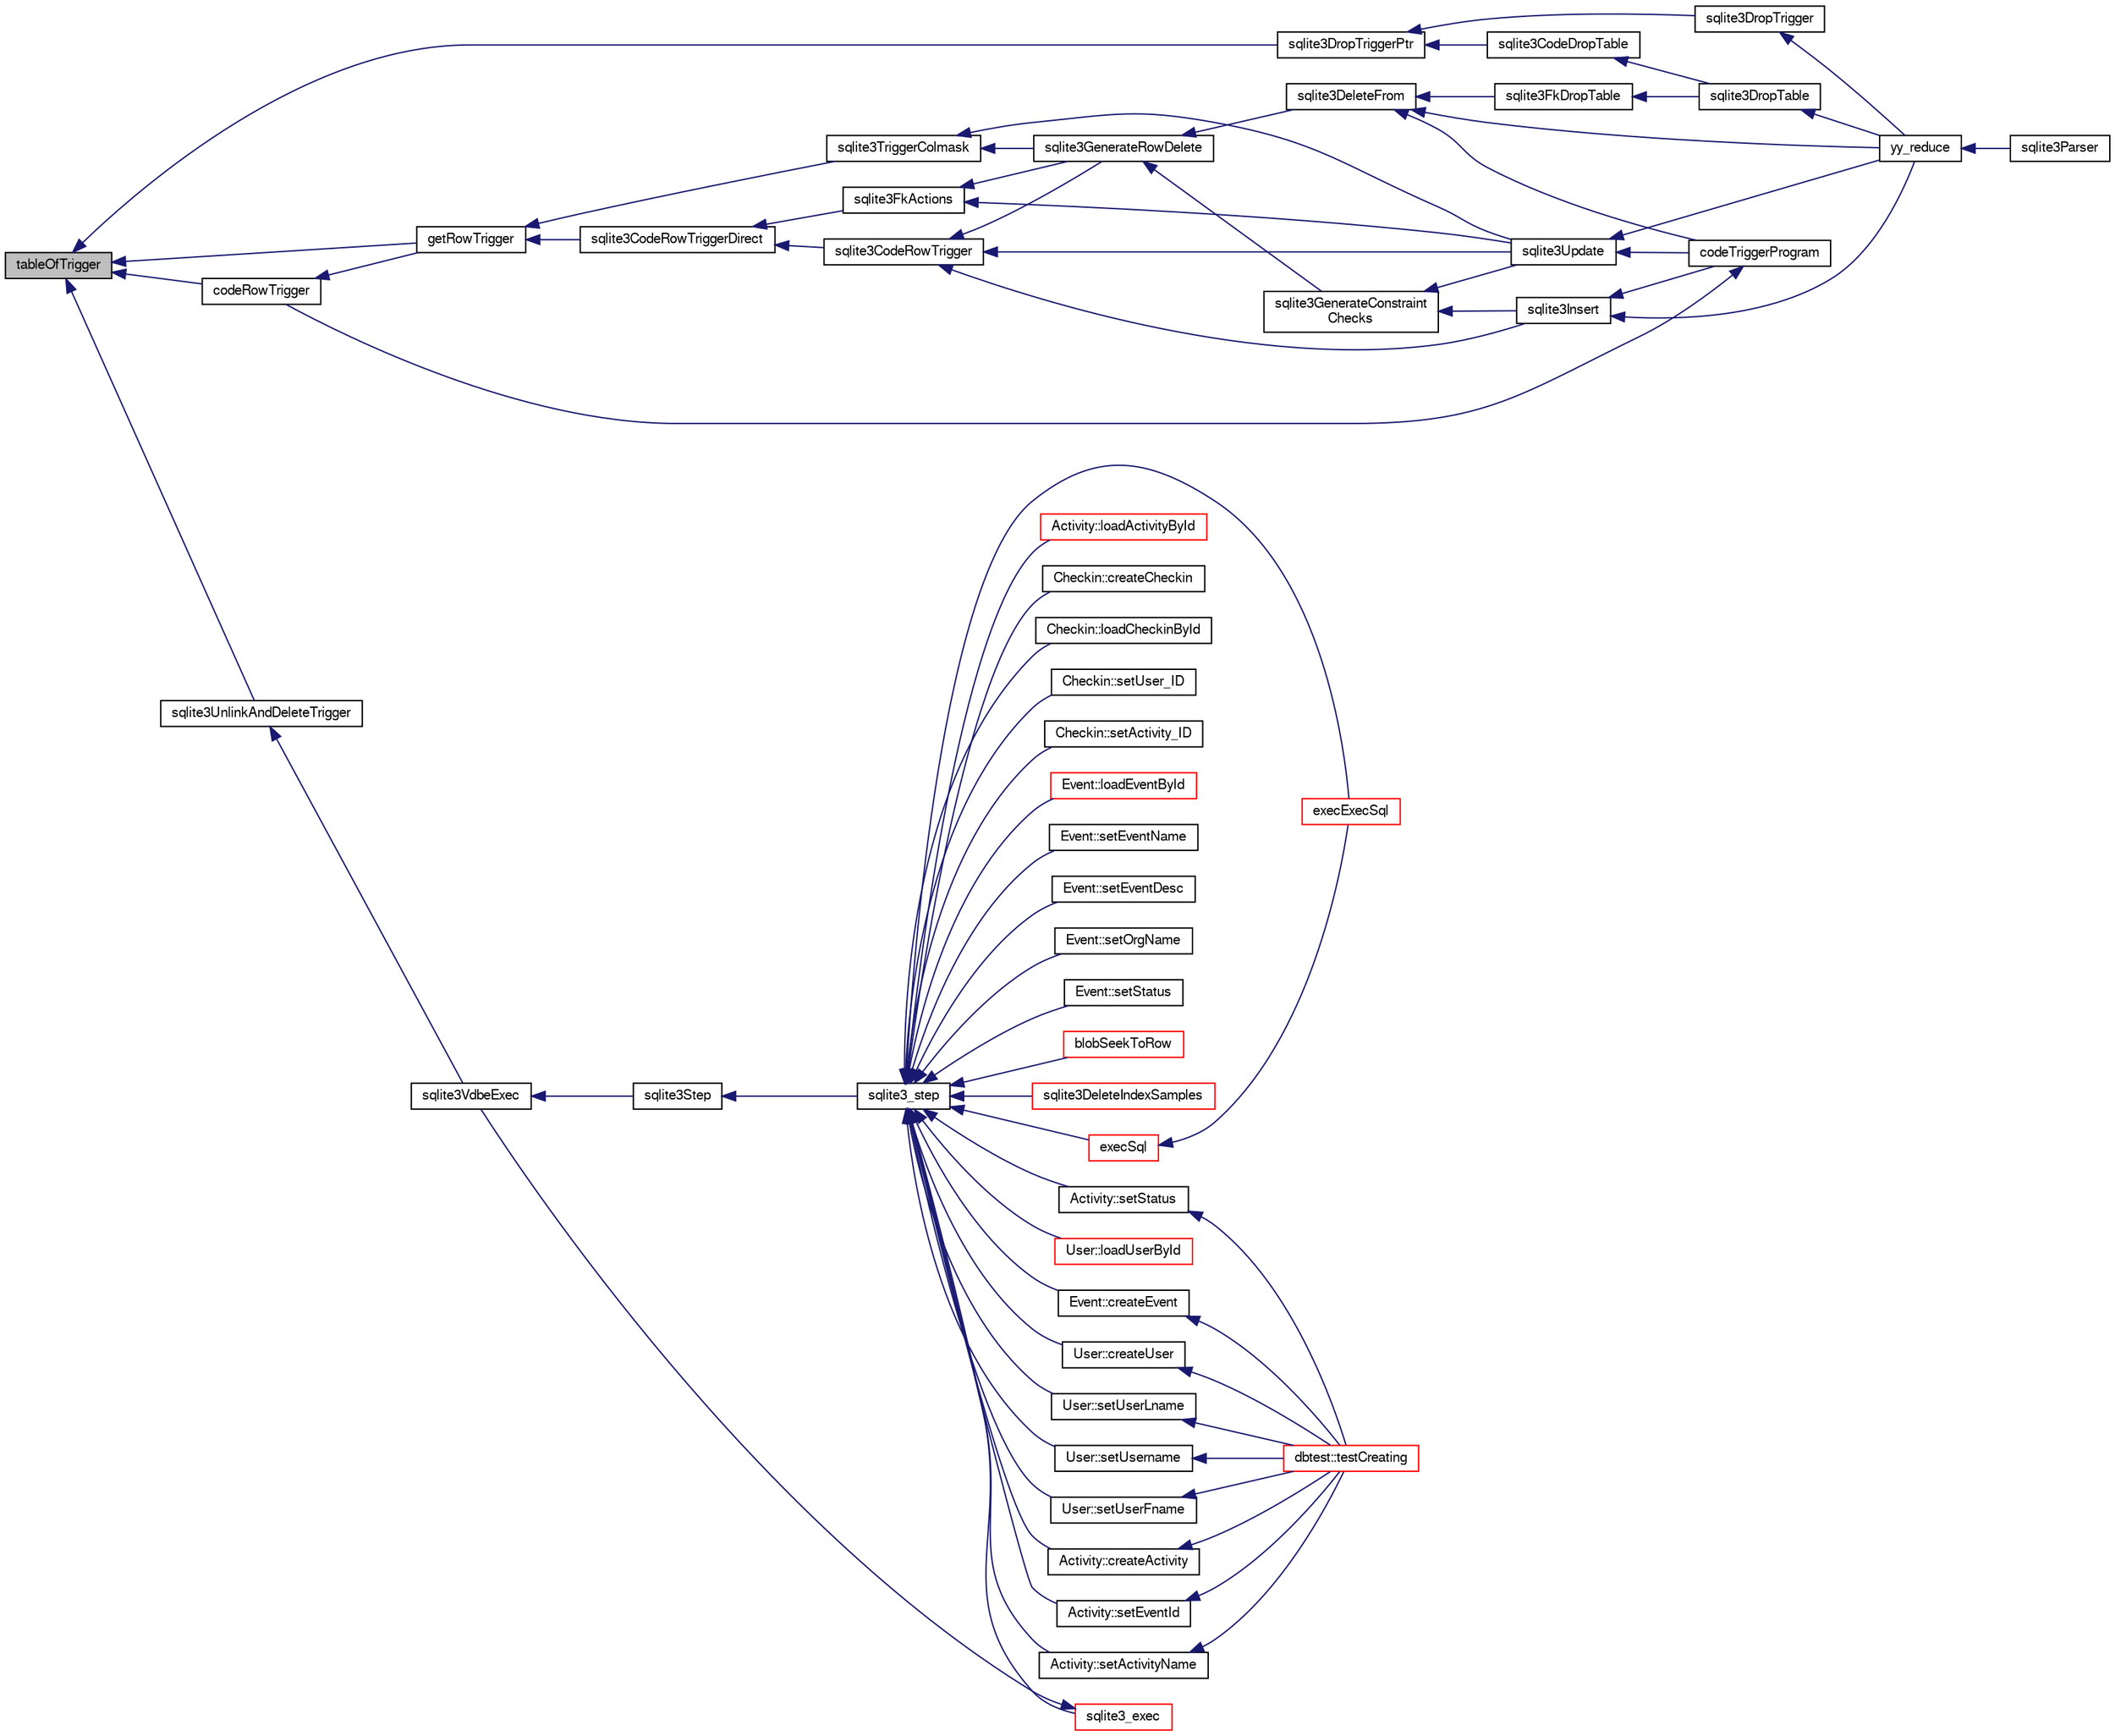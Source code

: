 digraph "tableOfTrigger"
{
  edge [fontname="FreeSans",fontsize="10",labelfontname="FreeSans",labelfontsize="10"];
  node [fontname="FreeSans",fontsize="10",shape=record];
  rankdir="LR";
  Node837234 [label="tableOfTrigger",height=0.2,width=0.4,color="black", fillcolor="grey75", style="filled", fontcolor="black"];
  Node837234 -> Node837235 [dir="back",color="midnightblue",fontsize="10",style="solid",fontname="FreeSans"];
  Node837235 [label="sqlite3DropTriggerPtr",height=0.2,width=0.4,color="black", fillcolor="white", style="filled",URL="$sqlite3_8c.html#aa3a84617bfc76be1c61c27fc2b6d0b17"];
  Node837235 -> Node837236 [dir="back",color="midnightblue",fontsize="10",style="solid",fontname="FreeSans"];
  Node837236 [label="sqlite3CodeDropTable",height=0.2,width=0.4,color="black", fillcolor="white", style="filled",URL="$sqlite3_8c.html#aaf9a8d65346dc15bfcd60bc48e885f46"];
  Node837236 -> Node837237 [dir="back",color="midnightblue",fontsize="10",style="solid",fontname="FreeSans"];
  Node837237 [label="sqlite3DropTable",height=0.2,width=0.4,color="black", fillcolor="white", style="filled",URL="$sqlite3_8c.html#a5534f77364b5568783c0e50db3c9defb"];
  Node837237 -> Node837238 [dir="back",color="midnightblue",fontsize="10",style="solid",fontname="FreeSans"];
  Node837238 [label="yy_reduce",height=0.2,width=0.4,color="black", fillcolor="white", style="filled",URL="$sqlite3_8c.html#a7c419a9b25711c666a9a2449ef377f14"];
  Node837238 -> Node837239 [dir="back",color="midnightblue",fontsize="10",style="solid",fontname="FreeSans"];
  Node837239 [label="sqlite3Parser",height=0.2,width=0.4,color="black", fillcolor="white", style="filled",URL="$sqlite3_8c.html#a0327d71a5fabe0b6a343d78a2602e72a"];
  Node837235 -> Node837240 [dir="back",color="midnightblue",fontsize="10",style="solid",fontname="FreeSans"];
  Node837240 [label="sqlite3DropTrigger",height=0.2,width=0.4,color="black", fillcolor="white", style="filled",URL="$sqlite3_8c.html#affdf1dd65e331b06feaef6ff8636305f"];
  Node837240 -> Node837238 [dir="back",color="midnightblue",fontsize="10",style="solid",fontname="FreeSans"];
  Node837234 -> Node837241 [dir="back",color="midnightblue",fontsize="10",style="solid",fontname="FreeSans"];
  Node837241 [label="sqlite3UnlinkAndDeleteTrigger",height=0.2,width=0.4,color="black", fillcolor="white", style="filled",URL="$sqlite3_8c.html#aa779646f1e1667b589b01dd8b494a53c"];
  Node837241 -> Node837242 [dir="back",color="midnightblue",fontsize="10",style="solid",fontname="FreeSans"];
  Node837242 [label="sqlite3VdbeExec",height=0.2,width=0.4,color="black", fillcolor="white", style="filled",URL="$sqlite3_8c.html#a8ce40a614bdc56719c4d642b1e4dfb21"];
  Node837242 -> Node837243 [dir="back",color="midnightblue",fontsize="10",style="solid",fontname="FreeSans"];
  Node837243 [label="sqlite3Step",height=0.2,width=0.4,color="black", fillcolor="white", style="filled",URL="$sqlite3_8c.html#a3f2872e873e2758a4beedad1d5113554"];
  Node837243 -> Node837244 [dir="back",color="midnightblue",fontsize="10",style="solid",fontname="FreeSans"];
  Node837244 [label="sqlite3_step",height=0.2,width=0.4,color="black", fillcolor="white", style="filled",URL="$sqlite3_8h.html#ac1e491ce36b7471eb28387f7d3c74334"];
  Node837244 -> Node837245 [dir="back",color="midnightblue",fontsize="10",style="solid",fontname="FreeSans"];
  Node837245 [label="Activity::createActivity",height=0.2,width=0.4,color="black", fillcolor="white", style="filled",URL="$classActivity.html#a813cc5e52c14ab49b39014c134e3425b"];
  Node837245 -> Node837246 [dir="back",color="midnightblue",fontsize="10",style="solid",fontname="FreeSans"];
  Node837246 [label="dbtest::testCreating",height=0.2,width=0.4,color="red", fillcolor="white", style="filled",URL="$classdbtest.html#a8193e88a7df657069c8a6bd09c8243b7"];
  Node837244 -> Node837248 [dir="back",color="midnightblue",fontsize="10",style="solid",fontname="FreeSans"];
  Node837248 [label="Activity::loadActivityById",height=0.2,width=0.4,color="red", fillcolor="white", style="filled",URL="$classActivity.html#abe4ffb4f08a47212ebf9013259d9e7fd"];
  Node837244 -> Node837250 [dir="back",color="midnightblue",fontsize="10",style="solid",fontname="FreeSans"];
  Node837250 [label="Activity::setEventId",height=0.2,width=0.4,color="black", fillcolor="white", style="filled",URL="$classActivity.html#adb1d0fd0d08f473e068f0a4086bfa9ca"];
  Node837250 -> Node837246 [dir="back",color="midnightblue",fontsize="10",style="solid",fontname="FreeSans"];
  Node837244 -> Node837251 [dir="back",color="midnightblue",fontsize="10",style="solid",fontname="FreeSans"];
  Node837251 [label="Activity::setActivityName",height=0.2,width=0.4,color="black", fillcolor="white", style="filled",URL="$classActivity.html#a62dc3737b33915a36086f9dd26d16a81"];
  Node837251 -> Node837246 [dir="back",color="midnightblue",fontsize="10",style="solid",fontname="FreeSans"];
  Node837244 -> Node837252 [dir="back",color="midnightblue",fontsize="10",style="solid",fontname="FreeSans"];
  Node837252 [label="Activity::setStatus",height=0.2,width=0.4,color="black", fillcolor="white", style="filled",URL="$classActivity.html#af618135a7738f4d2a7ee147a8ef912ea"];
  Node837252 -> Node837246 [dir="back",color="midnightblue",fontsize="10",style="solid",fontname="FreeSans"];
  Node837244 -> Node837253 [dir="back",color="midnightblue",fontsize="10",style="solid",fontname="FreeSans"];
  Node837253 [label="Checkin::createCheckin",height=0.2,width=0.4,color="black", fillcolor="white", style="filled",URL="$classCheckin.html#a4e40acdf7fff0e607f6de4f24f3a163c"];
  Node837244 -> Node837254 [dir="back",color="midnightblue",fontsize="10",style="solid",fontname="FreeSans"];
  Node837254 [label="Checkin::loadCheckinById",height=0.2,width=0.4,color="black", fillcolor="white", style="filled",URL="$classCheckin.html#a3461f70ea6c68475225f2a07f78a21e0"];
  Node837244 -> Node837255 [dir="back",color="midnightblue",fontsize="10",style="solid",fontname="FreeSans"];
  Node837255 [label="Checkin::setUser_ID",height=0.2,width=0.4,color="black", fillcolor="white", style="filled",URL="$classCheckin.html#a76ab640f4f912876dbebf183db5359c6"];
  Node837244 -> Node837256 [dir="back",color="midnightblue",fontsize="10",style="solid",fontname="FreeSans"];
  Node837256 [label="Checkin::setActivity_ID",height=0.2,width=0.4,color="black", fillcolor="white", style="filled",URL="$classCheckin.html#ab2ff3ec2604ec73a42af25874a00b232"];
  Node837244 -> Node837257 [dir="back",color="midnightblue",fontsize="10",style="solid",fontname="FreeSans"];
  Node837257 [label="Event::createEvent",height=0.2,width=0.4,color="black", fillcolor="white", style="filled",URL="$classEvent.html#a77adb9f4a46ffb32c2d931f0691f5903"];
  Node837257 -> Node837246 [dir="back",color="midnightblue",fontsize="10",style="solid",fontname="FreeSans"];
  Node837244 -> Node837258 [dir="back",color="midnightblue",fontsize="10",style="solid",fontname="FreeSans"];
  Node837258 [label="Event::loadEventById",height=0.2,width=0.4,color="red", fillcolor="white", style="filled",URL="$classEvent.html#afa66cea33f722dbeecb69cc98fdea055"];
  Node837244 -> Node837259 [dir="back",color="midnightblue",fontsize="10",style="solid",fontname="FreeSans"];
  Node837259 [label="Event::setEventName",height=0.2,width=0.4,color="black", fillcolor="white", style="filled",URL="$classEvent.html#a10596b6ca077df05184e30d62b08729d"];
  Node837244 -> Node837260 [dir="back",color="midnightblue",fontsize="10",style="solid",fontname="FreeSans"];
  Node837260 [label="Event::setEventDesc",height=0.2,width=0.4,color="black", fillcolor="white", style="filled",URL="$classEvent.html#ae36b8377dcae792f1c5c4726024c981b"];
  Node837244 -> Node837261 [dir="back",color="midnightblue",fontsize="10",style="solid",fontname="FreeSans"];
  Node837261 [label="Event::setOrgName",height=0.2,width=0.4,color="black", fillcolor="white", style="filled",URL="$classEvent.html#a19aac0f776bd764563a54977656cf680"];
  Node837244 -> Node837262 [dir="back",color="midnightblue",fontsize="10",style="solid",fontname="FreeSans"];
  Node837262 [label="Event::setStatus",height=0.2,width=0.4,color="black", fillcolor="white", style="filled",URL="$classEvent.html#ab0a6b9285af0f4172eb841e2b80f8972"];
  Node837244 -> Node837263 [dir="back",color="midnightblue",fontsize="10",style="solid",fontname="FreeSans"];
  Node837263 [label="blobSeekToRow",height=0.2,width=0.4,color="red", fillcolor="white", style="filled",URL="$sqlite3_8c.html#afff57e13332b98c8a44a7cebe38962ab"];
  Node837244 -> Node837266 [dir="back",color="midnightblue",fontsize="10",style="solid",fontname="FreeSans"];
  Node837266 [label="sqlite3DeleteIndexSamples",height=0.2,width=0.4,color="red", fillcolor="white", style="filled",URL="$sqlite3_8c.html#aaeda0302fbf61397ec009f65bed047ef"];
  Node837244 -> Node837430 [dir="back",color="midnightblue",fontsize="10",style="solid",fontname="FreeSans"];
  Node837430 [label="sqlite3_exec",height=0.2,width=0.4,color="red", fillcolor="white", style="filled",URL="$sqlite3_8h.html#a97487ec8150e0bcc8fa392ab8f0e24db"];
  Node837430 -> Node837242 [dir="back",color="midnightblue",fontsize="10",style="solid",fontname="FreeSans"];
  Node837244 -> Node837421 [dir="back",color="midnightblue",fontsize="10",style="solid",fontname="FreeSans"];
  Node837421 [label="execSql",height=0.2,width=0.4,color="red", fillcolor="white", style="filled",URL="$sqlite3_8c.html#a7d16651b98a110662f4c265eff0246cb"];
  Node837421 -> Node837422 [dir="back",color="midnightblue",fontsize="10",style="solid",fontname="FreeSans"];
  Node837422 [label="execExecSql",height=0.2,width=0.4,color="red", fillcolor="white", style="filled",URL="$sqlite3_8c.html#ac1be09a6c047f21133d16378d301e0d4"];
  Node837244 -> Node837422 [dir="back",color="midnightblue",fontsize="10",style="solid",fontname="FreeSans"];
  Node837244 -> Node837424 [dir="back",color="midnightblue",fontsize="10",style="solid",fontname="FreeSans"];
  Node837424 [label="User::createUser",height=0.2,width=0.4,color="black", fillcolor="white", style="filled",URL="$classUser.html#a22ed673939e8cc0a136130b809bba513"];
  Node837424 -> Node837246 [dir="back",color="midnightblue",fontsize="10",style="solid",fontname="FreeSans"];
  Node837244 -> Node837425 [dir="back",color="midnightblue",fontsize="10",style="solid",fontname="FreeSans"];
  Node837425 [label="User::loadUserById",height=0.2,width=0.4,color="red", fillcolor="white", style="filled",URL="$classUser.html#a863377665b7fb83c5547dcf9727f5092"];
  Node837244 -> Node837426 [dir="back",color="midnightblue",fontsize="10",style="solid",fontname="FreeSans"];
  Node837426 [label="User::setUsername",height=0.2,width=0.4,color="black", fillcolor="white", style="filled",URL="$classUser.html#aa0497022a136cb78de785b0a39ae60b1"];
  Node837426 -> Node837246 [dir="back",color="midnightblue",fontsize="10",style="solid",fontname="FreeSans"];
  Node837244 -> Node837427 [dir="back",color="midnightblue",fontsize="10",style="solid",fontname="FreeSans"];
  Node837427 [label="User::setUserFname",height=0.2,width=0.4,color="black", fillcolor="white", style="filled",URL="$classUser.html#a72657eb55cd0ca437b4841a43f19912f"];
  Node837427 -> Node837246 [dir="back",color="midnightblue",fontsize="10",style="solid",fontname="FreeSans"];
  Node837244 -> Node837428 [dir="back",color="midnightblue",fontsize="10",style="solid",fontname="FreeSans"];
  Node837428 [label="User::setUserLname",height=0.2,width=0.4,color="black", fillcolor="white", style="filled",URL="$classUser.html#aa25973387e5afe1aa6f60dd6545e33b5"];
  Node837428 -> Node837246 [dir="back",color="midnightblue",fontsize="10",style="solid",fontname="FreeSans"];
  Node837234 -> Node837287 [dir="back",color="midnightblue",fontsize="10",style="solid",fontname="FreeSans"];
  Node837287 [label="codeRowTrigger",height=0.2,width=0.4,color="black", fillcolor="white", style="filled",URL="$sqlite3_8c.html#a463cea5aaaf388b560b206570a0022fc"];
  Node837287 -> Node837288 [dir="back",color="midnightblue",fontsize="10",style="solid",fontname="FreeSans"];
  Node837288 [label="getRowTrigger",height=0.2,width=0.4,color="black", fillcolor="white", style="filled",URL="$sqlite3_8c.html#a69626ef20b540d1a2b19cf56f3f45689"];
  Node837288 -> Node837289 [dir="back",color="midnightblue",fontsize="10",style="solid",fontname="FreeSans"];
  Node837289 [label="sqlite3CodeRowTriggerDirect",height=0.2,width=0.4,color="black", fillcolor="white", style="filled",URL="$sqlite3_8c.html#ad92829f9001bcf89a0299dad5a48acd4"];
  Node837289 -> Node837290 [dir="back",color="midnightblue",fontsize="10",style="solid",fontname="FreeSans"];
  Node837290 [label="sqlite3FkActions",height=0.2,width=0.4,color="black", fillcolor="white", style="filled",URL="$sqlite3_8c.html#a39159bd1623724946c22355ba7f3ef90"];
  Node837290 -> Node837291 [dir="back",color="midnightblue",fontsize="10",style="solid",fontname="FreeSans"];
  Node837291 [label="sqlite3GenerateRowDelete",height=0.2,width=0.4,color="black", fillcolor="white", style="filled",URL="$sqlite3_8c.html#a2c76cbf3027fc18fdbb8cb4cd96b77d9"];
  Node837291 -> Node837284 [dir="back",color="midnightblue",fontsize="10",style="solid",fontname="FreeSans"];
  Node837284 [label="sqlite3DeleteFrom",height=0.2,width=0.4,color="black", fillcolor="white", style="filled",URL="$sqlite3_8c.html#ab9b4b45349188b49eabb23f94608a091"];
  Node837284 -> Node837285 [dir="back",color="midnightblue",fontsize="10",style="solid",fontname="FreeSans"];
  Node837285 [label="sqlite3FkDropTable",height=0.2,width=0.4,color="black", fillcolor="white", style="filled",URL="$sqlite3_8c.html#a1218c6fc74e89152ceaa4760e82f5ef9"];
  Node837285 -> Node837237 [dir="back",color="midnightblue",fontsize="10",style="solid",fontname="FreeSans"];
  Node837284 -> Node837286 [dir="back",color="midnightblue",fontsize="10",style="solid",fontname="FreeSans"];
  Node837286 [label="codeTriggerProgram",height=0.2,width=0.4,color="black", fillcolor="white", style="filled",URL="$sqlite3_8c.html#a120801f59d9281d201d2ff4b2606836e"];
  Node837286 -> Node837287 [dir="back",color="midnightblue",fontsize="10",style="solid",fontname="FreeSans"];
  Node837284 -> Node837238 [dir="back",color="midnightblue",fontsize="10",style="solid",fontname="FreeSans"];
  Node837291 -> Node837292 [dir="back",color="midnightblue",fontsize="10",style="solid",fontname="FreeSans"];
  Node837292 [label="sqlite3GenerateConstraint\lChecks",height=0.2,width=0.4,color="black", fillcolor="white", style="filled",URL="$sqlite3_8c.html#aef639c1e6a0c0a67ca6e7690ad931bd2"];
  Node837292 -> Node837293 [dir="back",color="midnightblue",fontsize="10",style="solid",fontname="FreeSans"];
  Node837293 [label="sqlite3Insert",height=0.2,width=0.4,color="black", fillcolor="white", style="filled",URL="$sqlite3_8c.html#a5b17c9c2000bae6bdff8e6be48d7dc2b"];
  Node837293 -> Node837286 [dir="back",color="midnightblue",fontsize="10",style="solid",fontname="FreeSans"];
  Node837293 -> Node837238 [dir="back",color="midnightblue",fontsize="10",style="solid",fontname="FreeSans"];
  Node837292 -> Node837294 [dir="back",color="midnightblue",fontsize="10",style="solid",fontname="FreeSans"];
  Node837294 [label="sqlite3Update",height=0.2,width=0.4,color="black", fillcolor="white", style="filled",URL="$sqlite3_8c.html#ac5aa67c46e8cc8174566fabe6809fafa"];
  Node837294 -> Node837286 [dir="back",color="midnightblue",fontsize="10",style="solid",fontname="FreeSans"];
  Node837294 -> Node837238 [dir="back",color="midnightblue",fontsize="10",style="solid",fontname="FreeSans"];
  Node837290 -> Node837294 [dir="back",color="midnightblue",fontsize="10",style="solid",fontname="FreeSans"];
  Node837289 -> Node837295 [dir="back",color="midnightblue",fontsize="10",style="solid",fontname="FreeSans"];
  Node837295 [label="sqlite3CodeRowTrigger",height=0.2,width=0.4,color="black", fillcolor="white", style="filled",URL="$sqlite3_8c.html#a37f21393c74de4d01b16761ee9abacd9"];
  Node837295 -> Node837291 [dir="back",color="midnightblue",fontsize="10",style="solid",fontname="FreeSans"];
  Node837295 -> Node837293 [dir="back",color="midnightblue",fontsize="10",style="solid",fontname="FreeSans"];
  Node837295 -> Node837294 [dir="back",color="midnightblue",fontsize="10",style="solid",fontname="FreeSans"];
  Node837288 -> Node837296 [dir="back",color="midnightblue",fontsize="10",style="solid",fontname="FreeSans"];
  Node837296 [label="sqlite3TriggerColmask",height=0.2,width=0.4,color="black", fillcolor="white", style="filled",URL="$sqlite3_8c.html#acace8e99e37ae5e84ea03c65e820c540"];
  Node837296 -> Node837291 [dir="back",color="midnightblue",fontsize="10",style="solid",fontname="FreeSans"];
  Node837296 -> Node837294 [dir="back",color="midnightblue",fontsize="10",style="solid",fontname="FreeSans"];
  Node837234 -> Node837288 [dir="back",color="midnightblue",fontsize="10",style="solid",fontname="FreeSans"];
}
